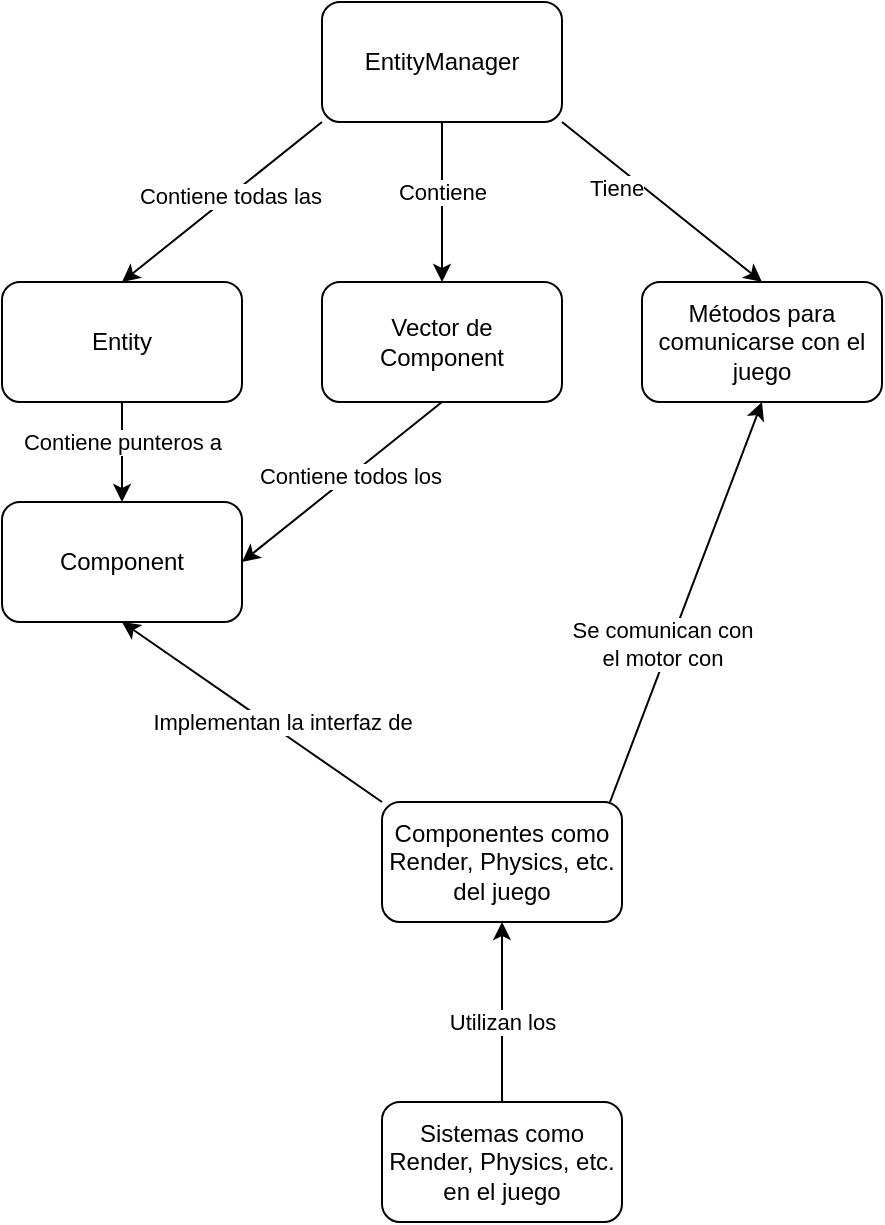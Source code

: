<mxfile version="14.6.6" type="device"><diagram id="QFz6XW2TArw-UBWQGaWW" name="Page-1"><mxGraphModel dx="1422" dy="799" grid="1" gridSize="10" guides="1" tooltips="1" connect="1" arrows="1" fold="1" page="1" pageScale="1" pageWidth="827" pageHeight="1169" math="0" shadow="0"><root><mxCell id="0"/><mxCell id="1" parent="0"/><mxCell id="1yfqWbL7_y09MuiObc6B-1" value="EntityManager" style="rounded=1;whiteSpace=wrap;html=1;" vertex="1" parent="1"><mxGeometry x="320" y="100" width="120" height="60" as="geometry"/></mxCell><mxCell id="1yfqWbL7_y09MuiObc6B-2" value="" style="endArrow=classic;html=1;exitX=0;exitY=1;exitDx=0;exitDy=0;entryX=0.5;entryY=0;entryDx=0;entryDy=0;" edge="1" parent="1" source="1yfqWbL7_y09MuiObc6B-1" target="1yfqWbL7_y09MuiObc6B-4"><mxGeometry width="50" height="50" relative="1" as="geometry"><mxPoint x="170" y="230" as="sourcePoint"/><mxPoint x="240" y="220" as="targetPoint"/></mxGeometry></mxCell><mxCell id="1yfqWbL7_y09MuiObc6B-3" value="Contiene todas las" style="edgeLabel;html=1;align=center;verticalAlign=middle;resizable=0;points=[];" vertex="1" connectable="0" parent="1yfqWbL7_y09MuiObc6B-2"><mxGeometry x="0.567" y="2" relative="1" as="geometry"><mxPoint x="31" y="-28" as="offset"/></mxGeometry></mxCell><mxCell id="1yfqWbL7_y09MuiObc6B-4" value="Entity" style="rounded=1;whiteSpace=wrap;html=1;" vertex="1" parent="1"><mxGeometry x="160" y="240" width="120" height="60" as="geometry"/></mxCell><mxCell id="1yfqWbL7_y09MuiObc6B-5" value="" style="endArrow=classic;html=1;exitX=0.5;exitY=1;exitDx=0;exitDy=0;entryX=0.5;entryY=0;entryDx=0;entryDy=0;" edge="1" parent="1" source="1yfqWbL7_y09MuiObc6B-4" target="1yfqWbL7_y09MuiObc6B-7"><mxGeometry width="50" height="50" relative="1" as="geometry"><mxPoint x="210" y="320" as="sourcePoint"/><mxPoint x="220" y="360" as="targetPoint"/></mxGeometry></mxCell><mxCell id="1yfqWbL7_y09MuiObc6B-6" value="Contiene punteros a " style="edgeLabel;html=1;align=center;verticalAlign=middle;resizable=0;points=[];" vertex="1" connectable="0" parent="1yfqWbL7_y09MuiObc6B-5"><mxGeometry x="0.567" y="2" relative="1" as="geometry"><mxPoint x="-2" y="-19" as="offset"/></mxGeometry></mxCell><mxCell id="1yfqWbL7_y09MuiObc6B-7" value="Component" style="rounded=1;whiteSpace=wrap;html=1;" vertex="1" parent="1"><mxGeometry x="160" y="350" width="120" height="60" as="geometry"/></mxCell><mxCell id="1yfqWbL7_y09MuiObc6B-8" value="" style="endArrow=classic;html=1;exitX=0.5;exitY=1;exitDx=0;exitDy=0;entryX=0.5;entryY=0;entryDx=0;entryDy=0;" edge="1" parent="1" source="1yfqWbL7_y09MuiObc6B-1" target="1yfqWbL7_y09MuiObc6B-10"><mxGeometry width="50" height="50" relative="1" as="geometry"><mxPoint x="380" y="180" as="sourcePoint"/><mxPoint x="380" y="250" as="targetPoint"/></mxGeometry></mxCell><mxCell id="1yfqWbL7_y09MuiObc6B-9" value="Contiene " style="edgeLabel;html=1;align=center;verticalAlign=middle;resizable=0;points=[];" vertex="1" connectable="0" parent="1yfqWbL7_y09MuiObc6B-8"><mxGeometry x="0.567" y="2" relative="1" as="geometry"><mxPoint x="-2" y="-28" as="offset"/></mxGeometry></mxCell><mxCell id="1yfqWbL7_y09MuiObc6B-10" value="&lt;div&gt;Vector de &lt;br&gt;&lt;/div&gt;&lt;div&gt;Component&lt;br&gt;&lt;/div&gt;" style="rounded=1;whiteSpace=wrap;html=1;" vertex="1" parent="1"><mxGeometry x="320" y="240" width="120" height="60" as="geometry"/></mxCell><mxCell id="1yfqWbL7_y09MuiObc6B-11" value="" style="endArrow=classic;html=1;exitX=0.5;exitY=1;exitDx=0;exitDy=0;entryX=1;entryY=0.5;entryDx=0;entryDy=0;" edge="1" parent="1" source="1yfqWbL7_y09MuiObc6B-10" target="1yfqWbL7_y09MuiObc6B-7"><mxGeometry width="50" height="50" relative="1" as="geometry"><mxPoint x="420" y="350" as="sourcePoint"/><mxPoint x="320" y="430" as="targetPoint"/></mxGeometry></mxCell><mxCell id="1yfqWbL7_y09MuiObc6B-12" value="&lt;div&gt;Contiene todos los&lt;/div&gt;" style="edgeLabel;html=1;align=center;verticalAlign=middle;resizable=0;points=[];" vertex="1" connectable="0" parent="1yfqWbL7_y09MuiObc6B-11"><mxGeometry x="0.567" y="2" relative="1" as="geometry"><mxPoint x="31" y="-28" as="offset"/></mxGeometry></mxCell><mxCell id="1yfqWbL7_y09MuiObc6B-13" value="Métodos para comunicarse con el juego" style="whiteSpace=wrap;html=1;rounded=1;" vertex="1" parent="1"><mxGeometry x="480" y="240" width="120" height="60" as="geometry"/></mxCell><mxCell id="1yfqWbL7_y09MuiObc6B-15" value="" style="endArrow=classic;html=1;exitX=1;exitY=1;exitDx=0;exitDy=0;entryX=0.5;entryY=0;entryDx=0;entryDy=0;" edge="1" parent="1" source="1yfqWbL7_y09MuiObc6B-1" target="1yfqWbL7_y09MuiObc6B-13"><mxGeometry width="50" height="50" relative="1" as="geometry"><mxPoint x="520" y="170" as="sourcePoint"/><mxPoint x="520" y="250" as="targetPoint"/></mxGeometry></mxCell><mxCell id="1yfqWbL7_y09MuiObc6B-16" value="Tiene" style="edgeLabel;html=1;align=center;verticalAlign=middle;resizable=0;points=[];" vertex="1" connectable="0" parent="1yfqWbL7_y09MuiObc6B-15"><mxGeometry x="0.567" y="2" relative="1" as="geometry"><mxPoint x="-53" y="-28" as="offset"/></mxGeometry></mxCell><mxCell id="1yfqWbL7_y09MuiObc6B-17" value="Componentes como Render, Physics, etc. del juego" style="whiteSpace=wrap;html=1;rounded=1;" vertex="1" parent="1"><mxGeometry x="350" y="500" width="120" height="60" as="geometry"/></mxCell><mxCell id="1yfqWbL7_y09MuiObc6B-18" value="" style="endArrow=classic;html=1;exitX=0;exitY=0;exitDx=0;exitDy=0;entryX=0.5;entryY=1;entryDx=0;entryDy=0;" edge="1" parent="1" source="1yfqWbL7_y09MuiObc6B-17" target="1yfqWbL7_y09MuiObc6B-7"><mxGeometry width="50" height="50" relative="1" as="geometry"><mxPoint x="430" y="470" as="sourcePoint"/><mxPoint x="330" y="550" as="targetPoint"/></mxGeometry></mxCell><mxCell id="1yfqWbL7_y09MuiObc6B-19" value="Implementan la interfaz de" style="edgeLabel;html=1;align=center;verticalAlign=middle;resizable=0;points=[];" vertex="1" connectable="0" parent="1yfqWbL7_y09MuiObc6B-18"><mxGeometry x="0.567" y="2" relative="1" as="geometry"><mxPoint x="53" y="29" as="offset"/></mxGeometry></mxCell><mxCell id="1yfqWbL7_y09MuiObc6B-20" value="" style="endArrow=classic;html=1;exitX=0.95;exitY=0;exitDx=0;exitDy=0;entryX=0.5;entryY=1;entryDx=0;entryDy=0;exitPerimeter=0;" edge="1" parent="1" source="1yfqWbL7_y09MuiObc6B-17" target="1yfqWbL7_y09MuiObc6B-13"><mxGeometry width="50" height="50" relative="1" as="geometry"><mxPoint x="550" y="460" as="sourcePoint"/><mxPoint x="420" y="370" as="targetPoint"/></mxGeometry></mxCell><mxCell id="1yfqWbL7_y09MuiObc6B-21" value="&lt;div&gt;Se comunican con &lt;br&gt;&lt;/div&gt;&lt;div&gt;el motor con&lt;br&gt;&lt;/div&gt;" style="edgeLabel;html=1;align=center;verticalAlign=middle;resizable=0;points=[];" vertex="1" connectable="0" parent="1yfqWbL7_y09MuiObc6B-20"><mxGeometry x="0.567" y="2" relative="1" as="geometry"><mxPoint x="-32" y="78" as="offset"/></mxGeometry></mxCell><mxCell id="1yfqWbL7_y09MuiObc6B-23" value="" style="edgeStyle=orthogonalEdgeStyle;rounded=0;orthogonalLoop=1;jettySize=auto;html=1;" edge="1" parent="1" source="1yfqWbL7_y09MuiObc6B-22" target="1yfqWbL7_y09MuiObc6B-17"><mxGeometry relative="1" as="geometry"/></mxCell><mxCell id="1yfqWbL7_y09MuiObc6B-24" value="Utilizan los" style="edgeLabel;html=1;align=center;verticalAlign=middle;resizable=0;points=[];" vertex="1" connectable="0" parent="1yfqWbL7_y09MuiObc6B-23"><mxGeometry x="-0.267" y="-3" relative="1" as="geometry"><mxPoint x="-3" y="-7" as="offset"/></mxGeometry></mxCell><mxCell id="1yfqWbL7_y09MuiObc6B-22" value="Sistemas como Render, Physics, etc. en el juego" style="whiteSpace=wrap;html=1;rounded=1;" vertex="1" parent="1"><mxGeometry x="350" y="650" width="120" height="60" as="geometry"/></mxCell></root></mxGraphModel></diagram></mxfile>